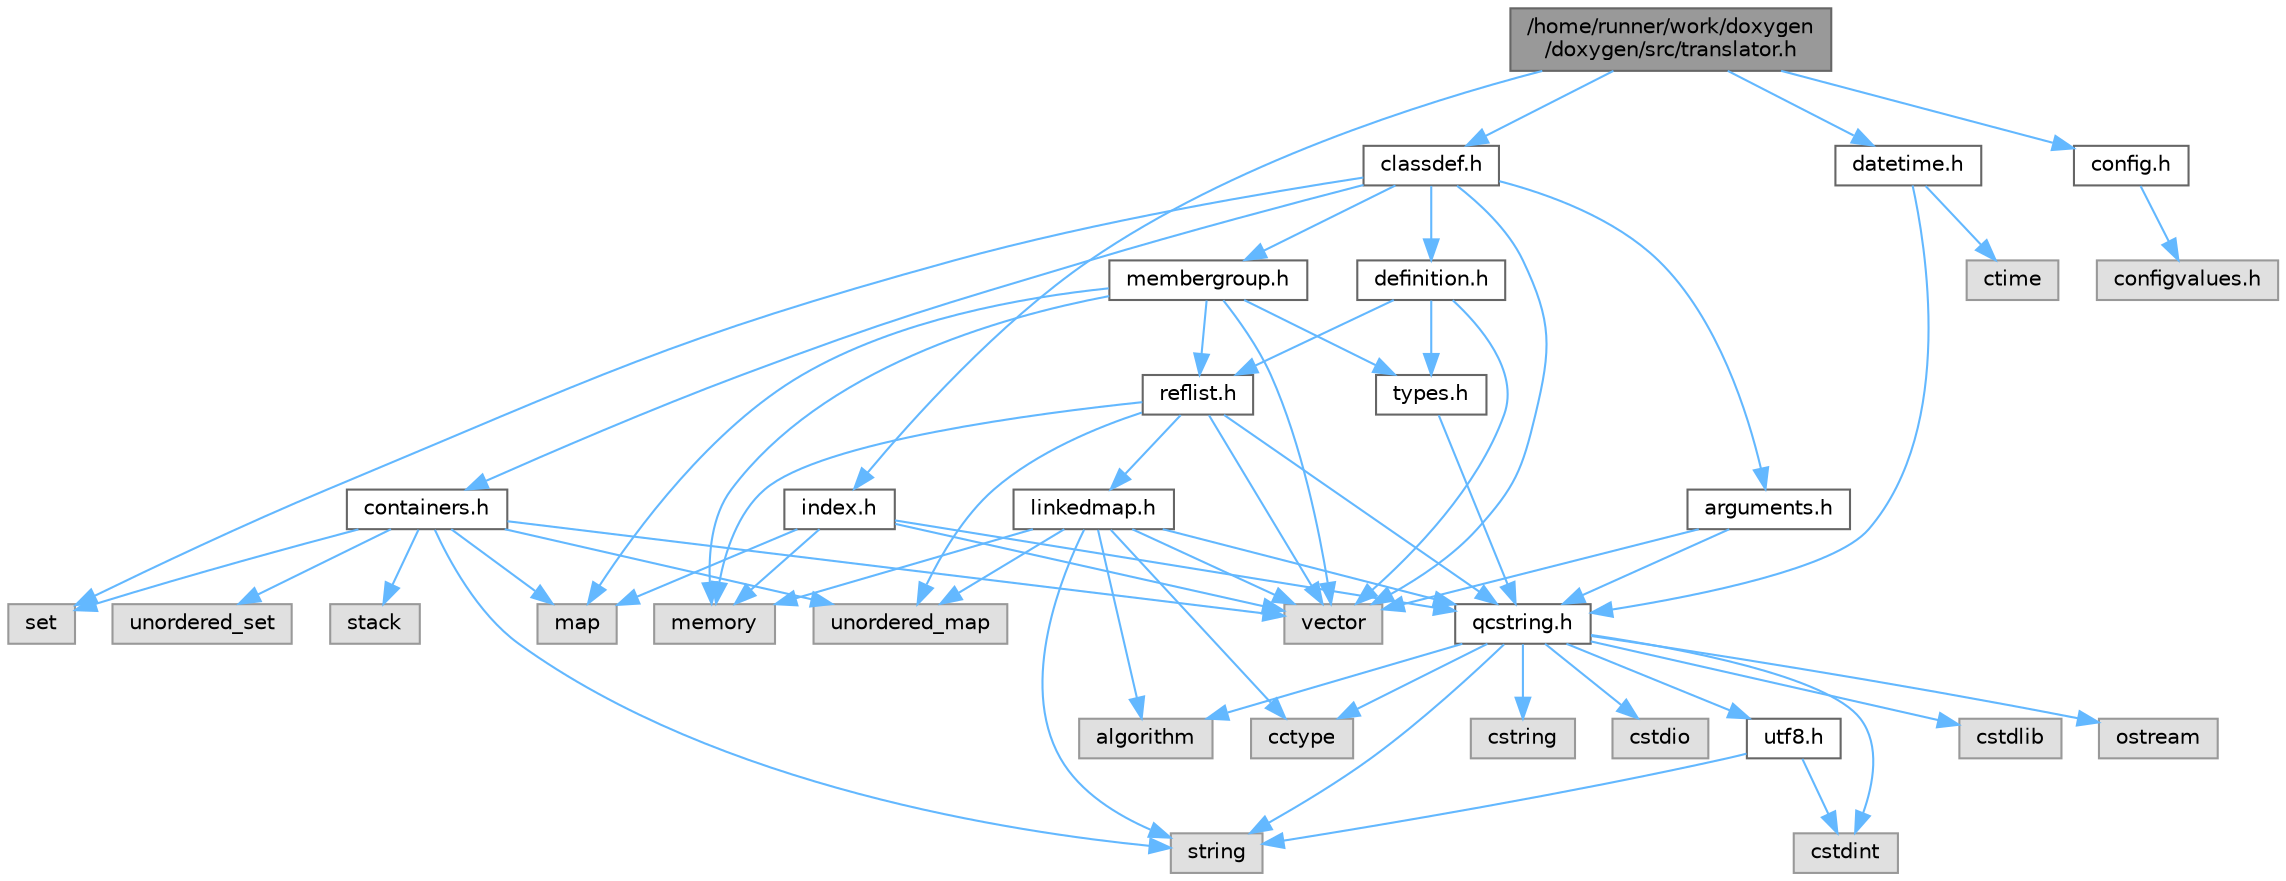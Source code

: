 digraph "/home/runner/work/doxygen/doxygen/src/translator.h"
{
 // INTERACTIVE_SVG=YES
 // LATEX_PDF_SIZE
  bgcolor="transparent";
  edge [fontname=Helvetica,fontsize=10,labelfontname=Helvetica,labelfontsize=10];
  node [fontname=Helvetica,fontsize=10,shape=box,height=0.2,width=0.4];
  Node1 [label="/home/runner/work/doxygen\l/doxygen/src/translator.h",height=0.2,width=0.4,color="gray40", fillcolor="grey60", style="filled", fontcolor="black",tooltip=" "];
  Node1 -> Node2 [color="steelblue1",style="solid",tooltip=" "];
  Node2 [label="classdef.h",height=0.2,width=0.4,color="grey40", fillcolor="white", style="filled",URL="$d1/da6/classdef_8h.html",tooltip=" "];
  Node2 -> Node3 [color="steelblue1",style="solid",tooltip=" "];
  Node3 [label="vector",height=0.2,width=0.4,color="grey60", fillcolor="#E0E0E0", style="filled",tooltip=" "];
  Node2 -> Node4 [color="steelblue1",style="solid",tooltip=" "];
  Node4 [label="set",height=0.2,width=0.4,color="grey60", fillcolor="#E0E0E0", style="filled",tooltip=" "];
  Node2 -> Node5 [color="steelblue1",style="solid",tooltip=" "];
  Node5 [label="containers.h",height=0.2,width=0.4,color="grey40", fillcolor="white", style="filled",URL="$d5/d75/containers_8h.html",tooltip=" "];
  Node5 -> Node3 [color="steelblue1",style="solid",tooltip=" "];
  Node5 -> Node6 [color="steelblue1",style="solid",tooltip=" "];
  Node6 [label="string",height=0.2,width=0.4,color="grey60", fillcolor="#E0E0E0", style="filled",tooltip=" "];
  Node5 -> Node4 [color="steelblue1",style="solid",tooltip=" "];
  Node5 -> Node7 [color="steelblue1",style="solid",tooltip=" "];
  Node7 [label="map",height=0.2,width=0.4,color="grey60", fillcolor="#E0E0E0", style="filled",tooltip=" "];
  Node5 -> Node8 [color="steelblue1",style="solid",tooltip=" "];
  Node8 [label="unordered_set",height=0.2,width=0.4,color="grey60", fillcolor="#E0E0E0", style="filled",tooltip=" "];
  Node5 -> Node9 [color="steelblue1",style="solid",tooltip=" "];
  Node9 [label="unordered_map",height=0.2,width=0.4,color="grey60", fillcolor="#E0E0E0", style="filled",tooltip=" "];
  Node5 -> Node10 [color="steelblue1",style="solid",tooltip=" "];
  Node10 [label="stack",height=0.2,width=0.4,color="grey60", fillcolor="#E0E0E0", style="filled",tooltip=" "];
  Node2 -> Node11 [color="steelblue1",style="solid",tooltip=" "];
  Node11 [label="definition.h",height=0.2,width=0.4,color="grey40", fillcolor="white", style="filled",URL="$df/da1/definition_8h.html",tooltip=" "];
  Node11 -> Node3 [color="steelblue1",style="solid",tooltip=" "];
  Node11 -> Node12 [color="steelblue1",style="solid",tooltip=" "];
  Node12 [label="types.h",height=0.2,width=0.4,color="grey40", fillcolor="white", style="filled",URL="$d9/d49/types_8h.html",tooltip="This file contains a number of basic enums and types."];
  Node12 -> Node13 [color="steelblue1",style="solid",tooltip=" "];
  Node13 [label="qcstring.h",height=0.2,width=0.4,color="grey40", fillcolor="white", style="filled",URL="$d7/d5c/qcstring_8h.html",tooltip=" "];
  Node13 -> Node6 [color="steelblue1",style="solid",tooltip=" "];
  Node13 -> Node14 [color="steelblue1",style="solid",tooltip=" "];
  Node14 [label="algorithm",height=0.2,width=0.4,color="grey60", fillcolor="#E0E0E0", style="filled",tooltip=" "];
  Node13 -> Node15 [color="steelblue1",style="solid",tooltip=" "];
  Node15 [label="cctype",height=0.2,width=0.4,color="grey60", fillcolor="#E0E0E0", style="filled",tooltip=" "];
  Node13 -> Node16 [color="steelblue1",style="solid",tooltip=" "];
  Node16 [label="cstring",height=0.2,width=0.4,color="grey60", fillcolor="#E0E0E0", style="filled",tooltip=" "];
  Node13 -> Node17 [color="steelblue1",style="solid",tooltip=" "];
  Node17 [label="cstdio",height=0.2,width=0.4,color="grey60", fillcolor="#E0E0E0", style="filled",tooltip=" "];
  Node13 -> Node18 [color="steelblue1",style="solid",tooltip=" "];
  Node18 [label="cstdlib",height=0.2,width=0.4,color="grey60", fillcolor="#E0E0E0", style="filled",tooltip=" "];
  Node13 -> Node19 [color="steelblue1",style="solid",tooltip=" "];
  Node19 [label="cstdint",height=0.2,width=0.4,color="grey60", fillcolor="#E0E0E0", style="filled",tooltip=" "];
  Node13 -> Node20 [color="steelblue1",style="solid",tooltip=" "];
  Node20 [label="ostream",height=0.2,width=0.4,color="grey60", fillcolor="#E0E0E0", style="filled",tooltip=" "];
  Node13 -> Node21 [color="steelblue1",style="solid",tooltip=" "];
  Node21 [label="utf8.h",height=0.2,width=0.4,color="grey40", fillcolor="white", style="filled",URL="$db/d7c/utf8_8h.html",tooltip="Various UTF8 related helper functions."];
  Node21 -> Node19 [color="steelblue1",style="solid",tooltip=" "];
  Node21 -> Node6 [color="steelblue1",style="solid",tooltip=" "];
  Node11 -> Node22 [color="steelblue1",style="solid",tooltip=" "];
  Node22 [label="reflist.h",height=0.2,width=0.4,color="grey40", fillcolor="white", style="filled",URL="$d1/d02/reflist_8h.html",tooltip=" "];
  Node22 -> Node3 [color="steelblue1",style="solid",tooltip=" "];
  Node22 -> Node9 [color="steelblue1",style="solid",tooltip=" "];
  Node22 -> Node23 [color="steelblue1",style="solid",tooltip=" "];
  Node23 [label="memory",height=0.2,width=0.4,color="grey60", fillcolor="#E0E0E0", style="filled",tooltip=" "];
  Node22 -> Node13 [color="steelblue1",style="solid",tooltip=" "];
  Node22 -> Node24 [color="steelblue1",style="solid",tooltip=" "];
  Node24 [label="linkedmap.h",height=0.2,width=0.4,color="grey40", fillcolor="white", style="filled",URL="$da/de1/linkedmap_8h.html",tooltip=" "];
  Node24 -> Node9 [color="steelblue1",style="solid",tooltip=" "];
  Node24 -> Node3 [color="steelblue1",style="solid",tooltip=" "];
  Node24 -> Node23 [color="steelblue1",style="solid",tooltip=" "];
  Node24 -> Node6 [color="steelblue1",style="solid",tooltip=" "];
  Node24 -> Node14 [color="steelblue1",style="solid",tooltip=" "];
  Node24 -> Node15 [color="steelblue1",style="solid",tooltip=" "];
  Node24 -> Node13 [color="steelblue1",style="solid",tooltip=" "];
  Node2 -> Node25 [color="steelblue1",style="solid",tooltip=" "];
  Node25 [label="arguments.h",height=0.2,width=0.4,color="grey40", fillcolor="white", style="filled",URL="$df/d9b/arguments_8h.html",tooltip=" "];
  Node25 -> Node3 [color="steelblue1",style="solid",tooltip=" "];
  Node25 -> Node13 [color="steelblue1",style="solid",tooltip=" "];
  Node2 -> Node26 [color="steelblue1",style="solid",tooltip=" "];
  Node26 [label="membergroup.h",height=0.2,width=0.4,color="grey40", fillcolor="white", style="filled",URL="$d9/d11/membergroup_8h.html",tooltip=" "];
  Node26 -> Node3 [color="steelblue1",style="solid",tooltip=" "];
  Node26 -> Node7 [color="steelblue1",style="solid",tooltip=" "];
  Node26 -> Node23 [color="steelblue1",style="solid",tooltip=" "];
  Node26 -> Node12 [color="steelblue1",style="solid",tooltip=" "];
  Node26 -> Node22 [color="steelblue1",style="solid",tooltip=" "];
  Node1 -> Node27 [color="steelblue1",style="solid",tooltip=" "];
  Node27 [label="config.h",height=0.2,width=0.4,color="grey40", fillcolor="white", style="filled",URL="$db/d16/config_8h.html",tooltip=" "];
  Node27 -> Node28 [color="steelblue1",style="solid",tooltip=" "];
  Node28 [label="configvalues.h",height=0.2,width=0.4,color="grey60", fillcolor="#E0E0E0", style="filled",tooltip=" "];
  Node1 -> Node29 [color="steelblue1",style="solid",tooltip=" "];
  Node29 [label="datetime.h",height=0.2,width=0.4,color="grey40", fillcolor="white", style="filled",URL="$de/d1b/datetime_8h.html",tooltip=" "];
  Node29 -> Node30 [color="steelblue1",style="solid",tooltip=" "];
  Node30 [label="ctime",height=0.2,width=0.4,color="grey60", fillcolor="#E0E0E0", style="filled",tooltip=" "];
  Node29 -> Node13 [color="steelblue1",style="solid",tooltip=" "];
  Node1 -> Node31 [color="steelblue1",style="solid",tooltip=" "];
  Node31 [label="index.h",height=0.2,width=0.4,color="grey40", fillcolor="white", style="filled",URL="$d1/db5/index_8h.html",tooltip=" "];
  Node31 -> Node23 [color="steelblue1",style="solid",tooltip=" "];
  Node31 -> Node3 [color="steelblue1",style="solid",tooltip=" "];
  Node31 -> Node7 [color="steelblue1",style="solid",tooltip=" "];
  Node31 -> Node13 [color="steelblue1",style="solid",tooltip=" "];
}
